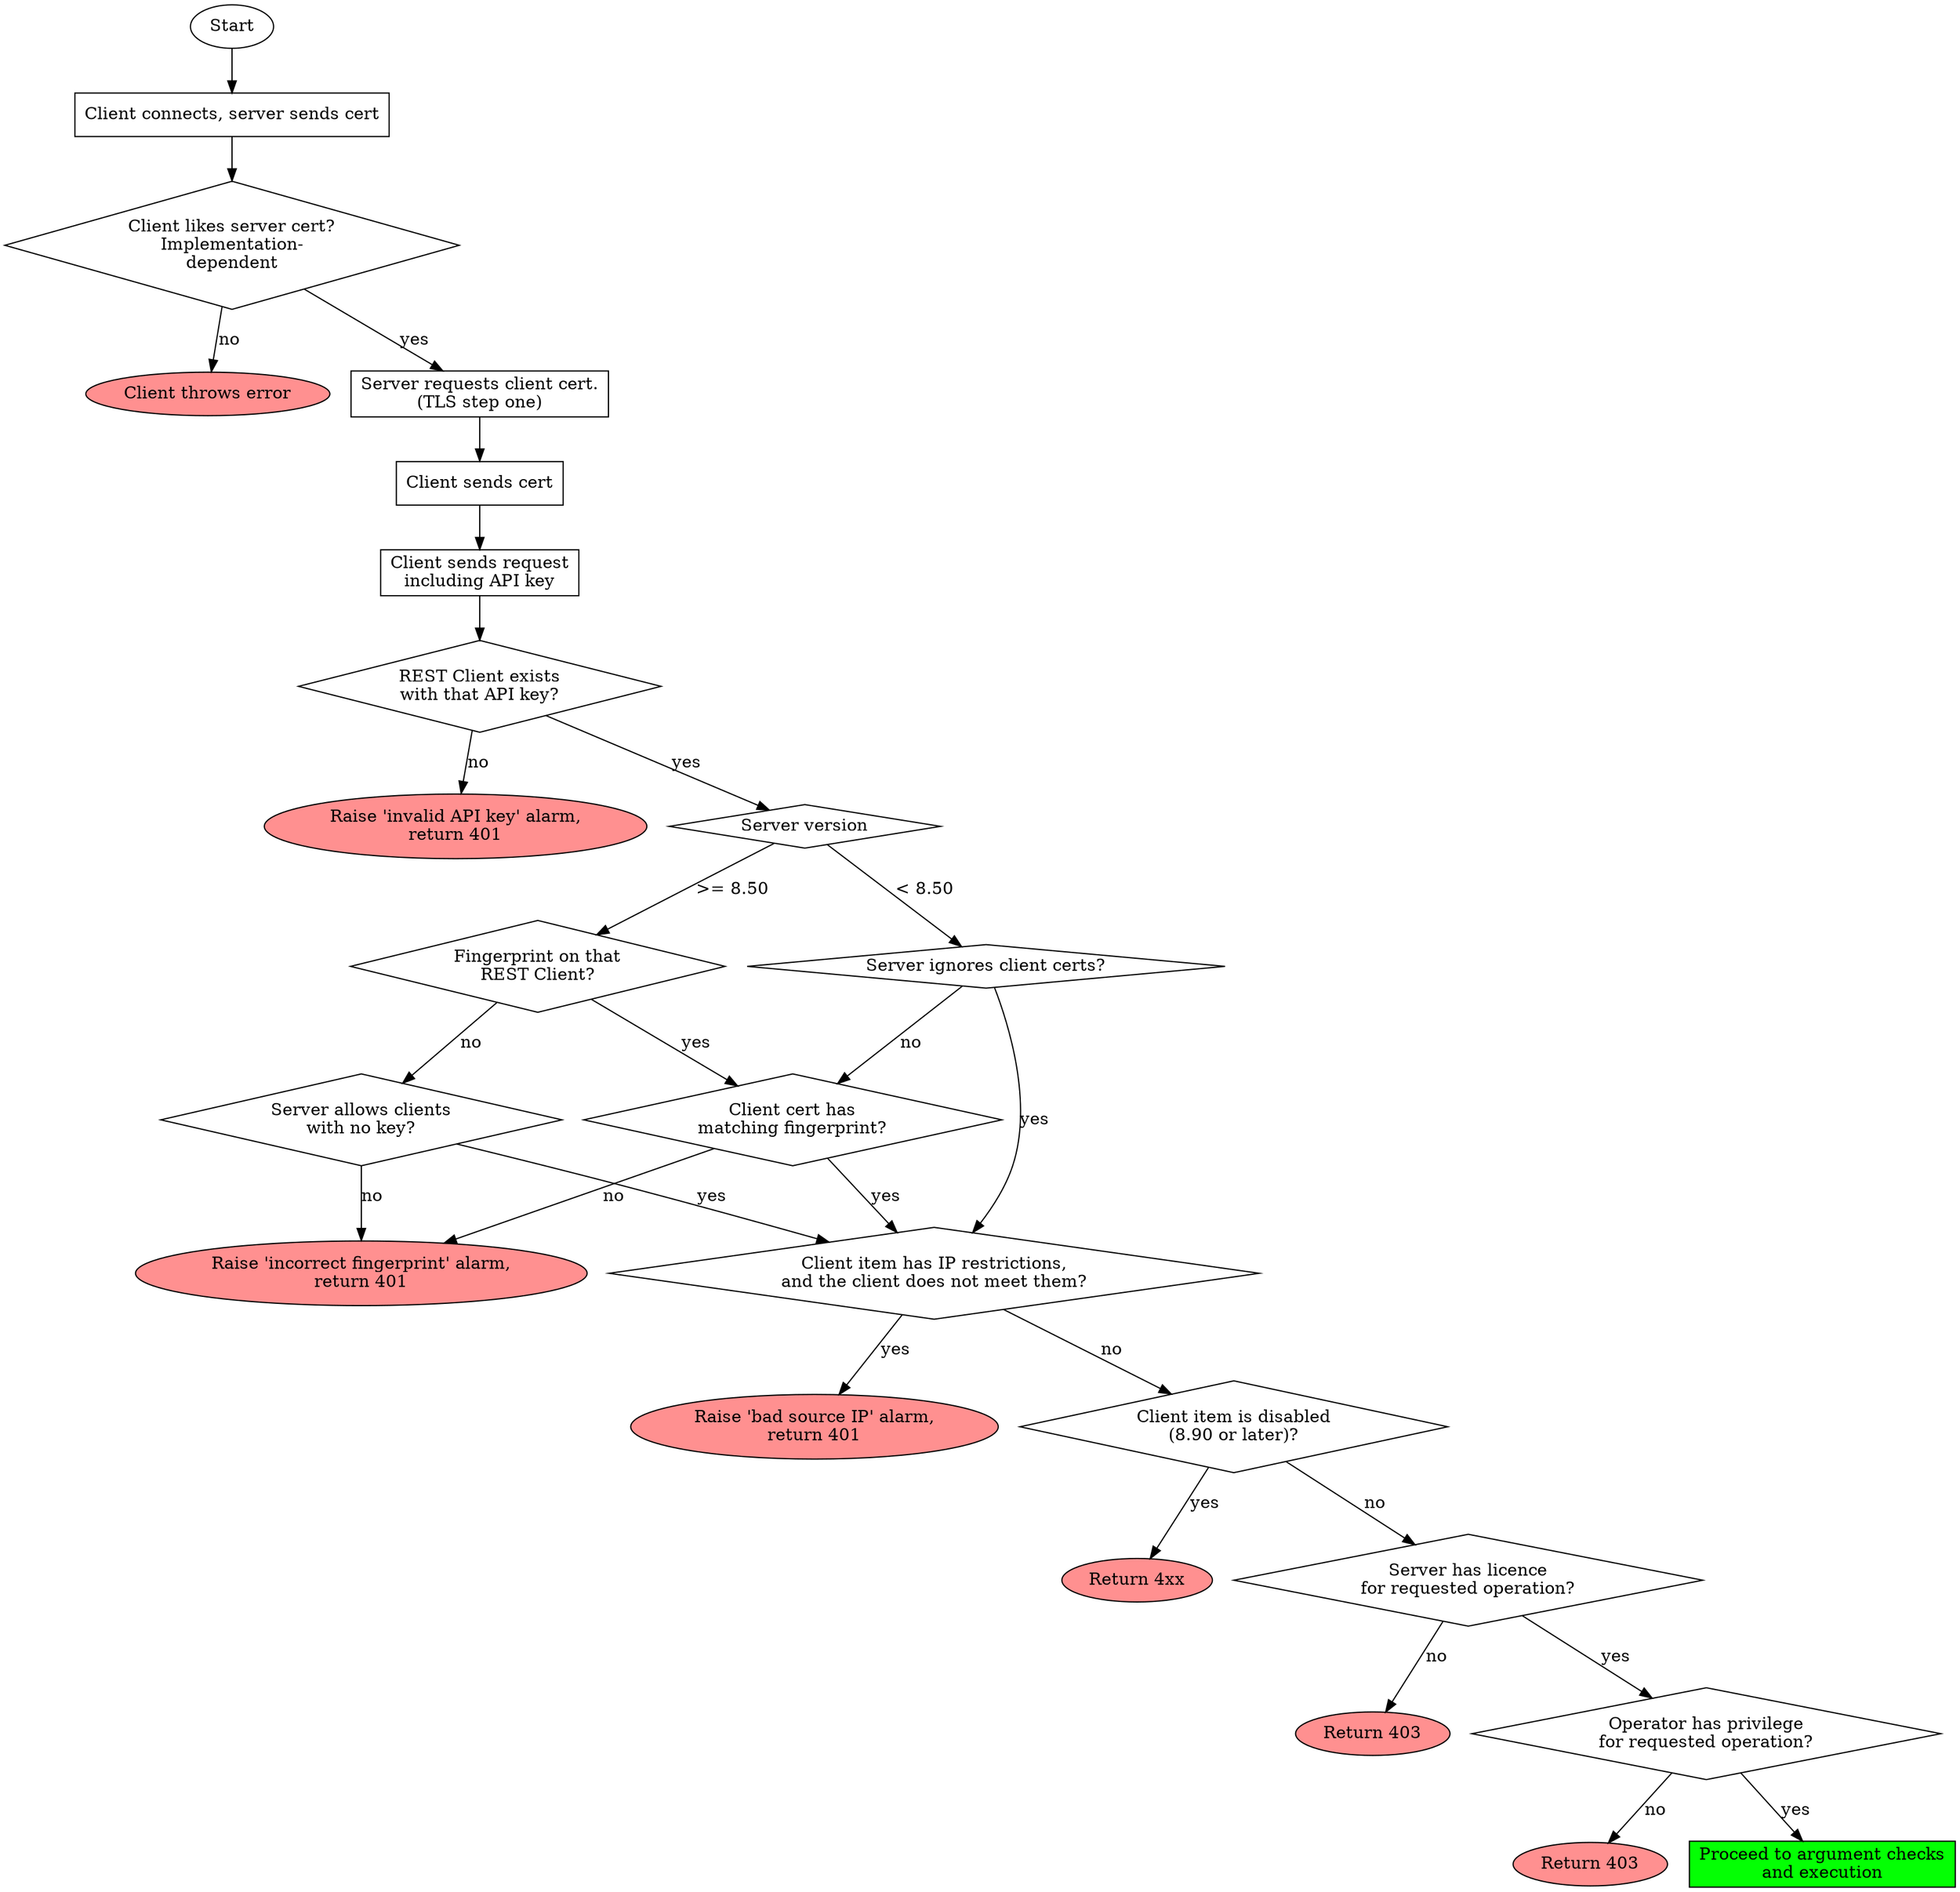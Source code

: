# Turn this into auth_flow.dot.pdf using Graphviz:
# dot auth_flow.dot -Tpdf -O
digraph
{
        start[label=Start]

        node [shape=ellipse, style=filled, fillcolor="#ff9090"]
        o_noapikey[label="Raise 'invalid API key' alarm,\nreturn 401"]
        o_badprint[label="Raise 'incorrect fingerprint' alarm,\nreturn 401"]
        o_badip[label="Raise 'bad source IP' alarm,\nreturn 401"]
        o_disabled[label="Return 4xx"] # TBD
        o_nolicence[label="Return 403"]
        clientquit[label="Client throws error"]
        o_nopriv[label="Return 403"]

        node [shape=box, style=""]
        op1[label="Client connects, server sends cert"]
        o_reqclientcert[label="Server requests client cert.\n(TLS step one)"]
        o_clientsendscert[label="Client sends cert"]
        o_clientreq[label="Client sends request\nincluding API key"]
        o_argcheck[label="Proceed to argument checks\nand execution" style=filled fillcolor="#04ff04"]

        node [shape=diamond]
        cond[label="Client likes server cert?\nImplementation-\ndependent"]
        c_apikeycheck[label="REST Client exists\nwith that API key?"]
        c_versioncheck [label="Server version" ]
        c_clientcertcheck1[label="Fingerprint on that\nREST Client?"]
        c_clientcertcheck2[label="Server allows clients\nwith no key?"]

        c_clientcertcheck840[label="Server ignores client certs?"]

        c_correctcert[label="Client cert has\nmatching fingerprint?" shape=diamond]
        c_sourceip1[label="Client item has IP restrictions,\nand the client does not meet them?"]
        c_disabled[label="Client item is disabled\n(8.90 or later)?"]
        c_licence[label="Server has licence\nfor requested operation?"]
        c_privcheck[label="Operator has privilege\nfor requested operation?"]

        start->op1
        op1->cond
        cond->clientquit [label = "no"]
        cond->o_reqclientcert [label = "yes"]
        o_reqclientcert -> o_clientsendscert
        o_clientsendscert -> o_clientreq
        o_clientreq->c_apikeycheck

        c_apikeycheck->o_noapikey [label = "no"]
        c_apikeycheck->c_versioncheck [label = "yes"]

        c_versioncheck -> c_clientcertcheck1 [label = ">= 8.50"]
        c_versioncheck -> c_clientcertcheck840 [label = "< 8.50"]

        c_clientcertcheck1->c_clientcertcheck2 [label= "no"]

        c_clientcertcheck840->c_sourceip1 [label = "yes"]
        c_clientcertcheck840->c_correctcert [label = "no"]

        c_clientcertcheck2->o_badprint [label = "no"]
        c_clientcertcheck2->c_sourceip1 [label = "yes"]

        c_clientcertcheck1->c_correctcert [label = "yes"]
        c_correctcert->o_badprint [label = "no"]

        c_correctcert->c_sourceip1 [label = "yes"]
        c_sourceip1->c_disabled [label = "no"]
        c_sourceip1->o_badip [label = "yes"]

        c_disabled->c_licence [label = "no"]
        c_disabled->o_disabled [label = "yes"]

        c_licence->o_nolicence [label="no"]
        c_licence->c_privcheck [label="yes"]
        c_privcheck->o_nopriv [label="no"]
        c_privcheck->o_argcheck [label="yes"]
}
